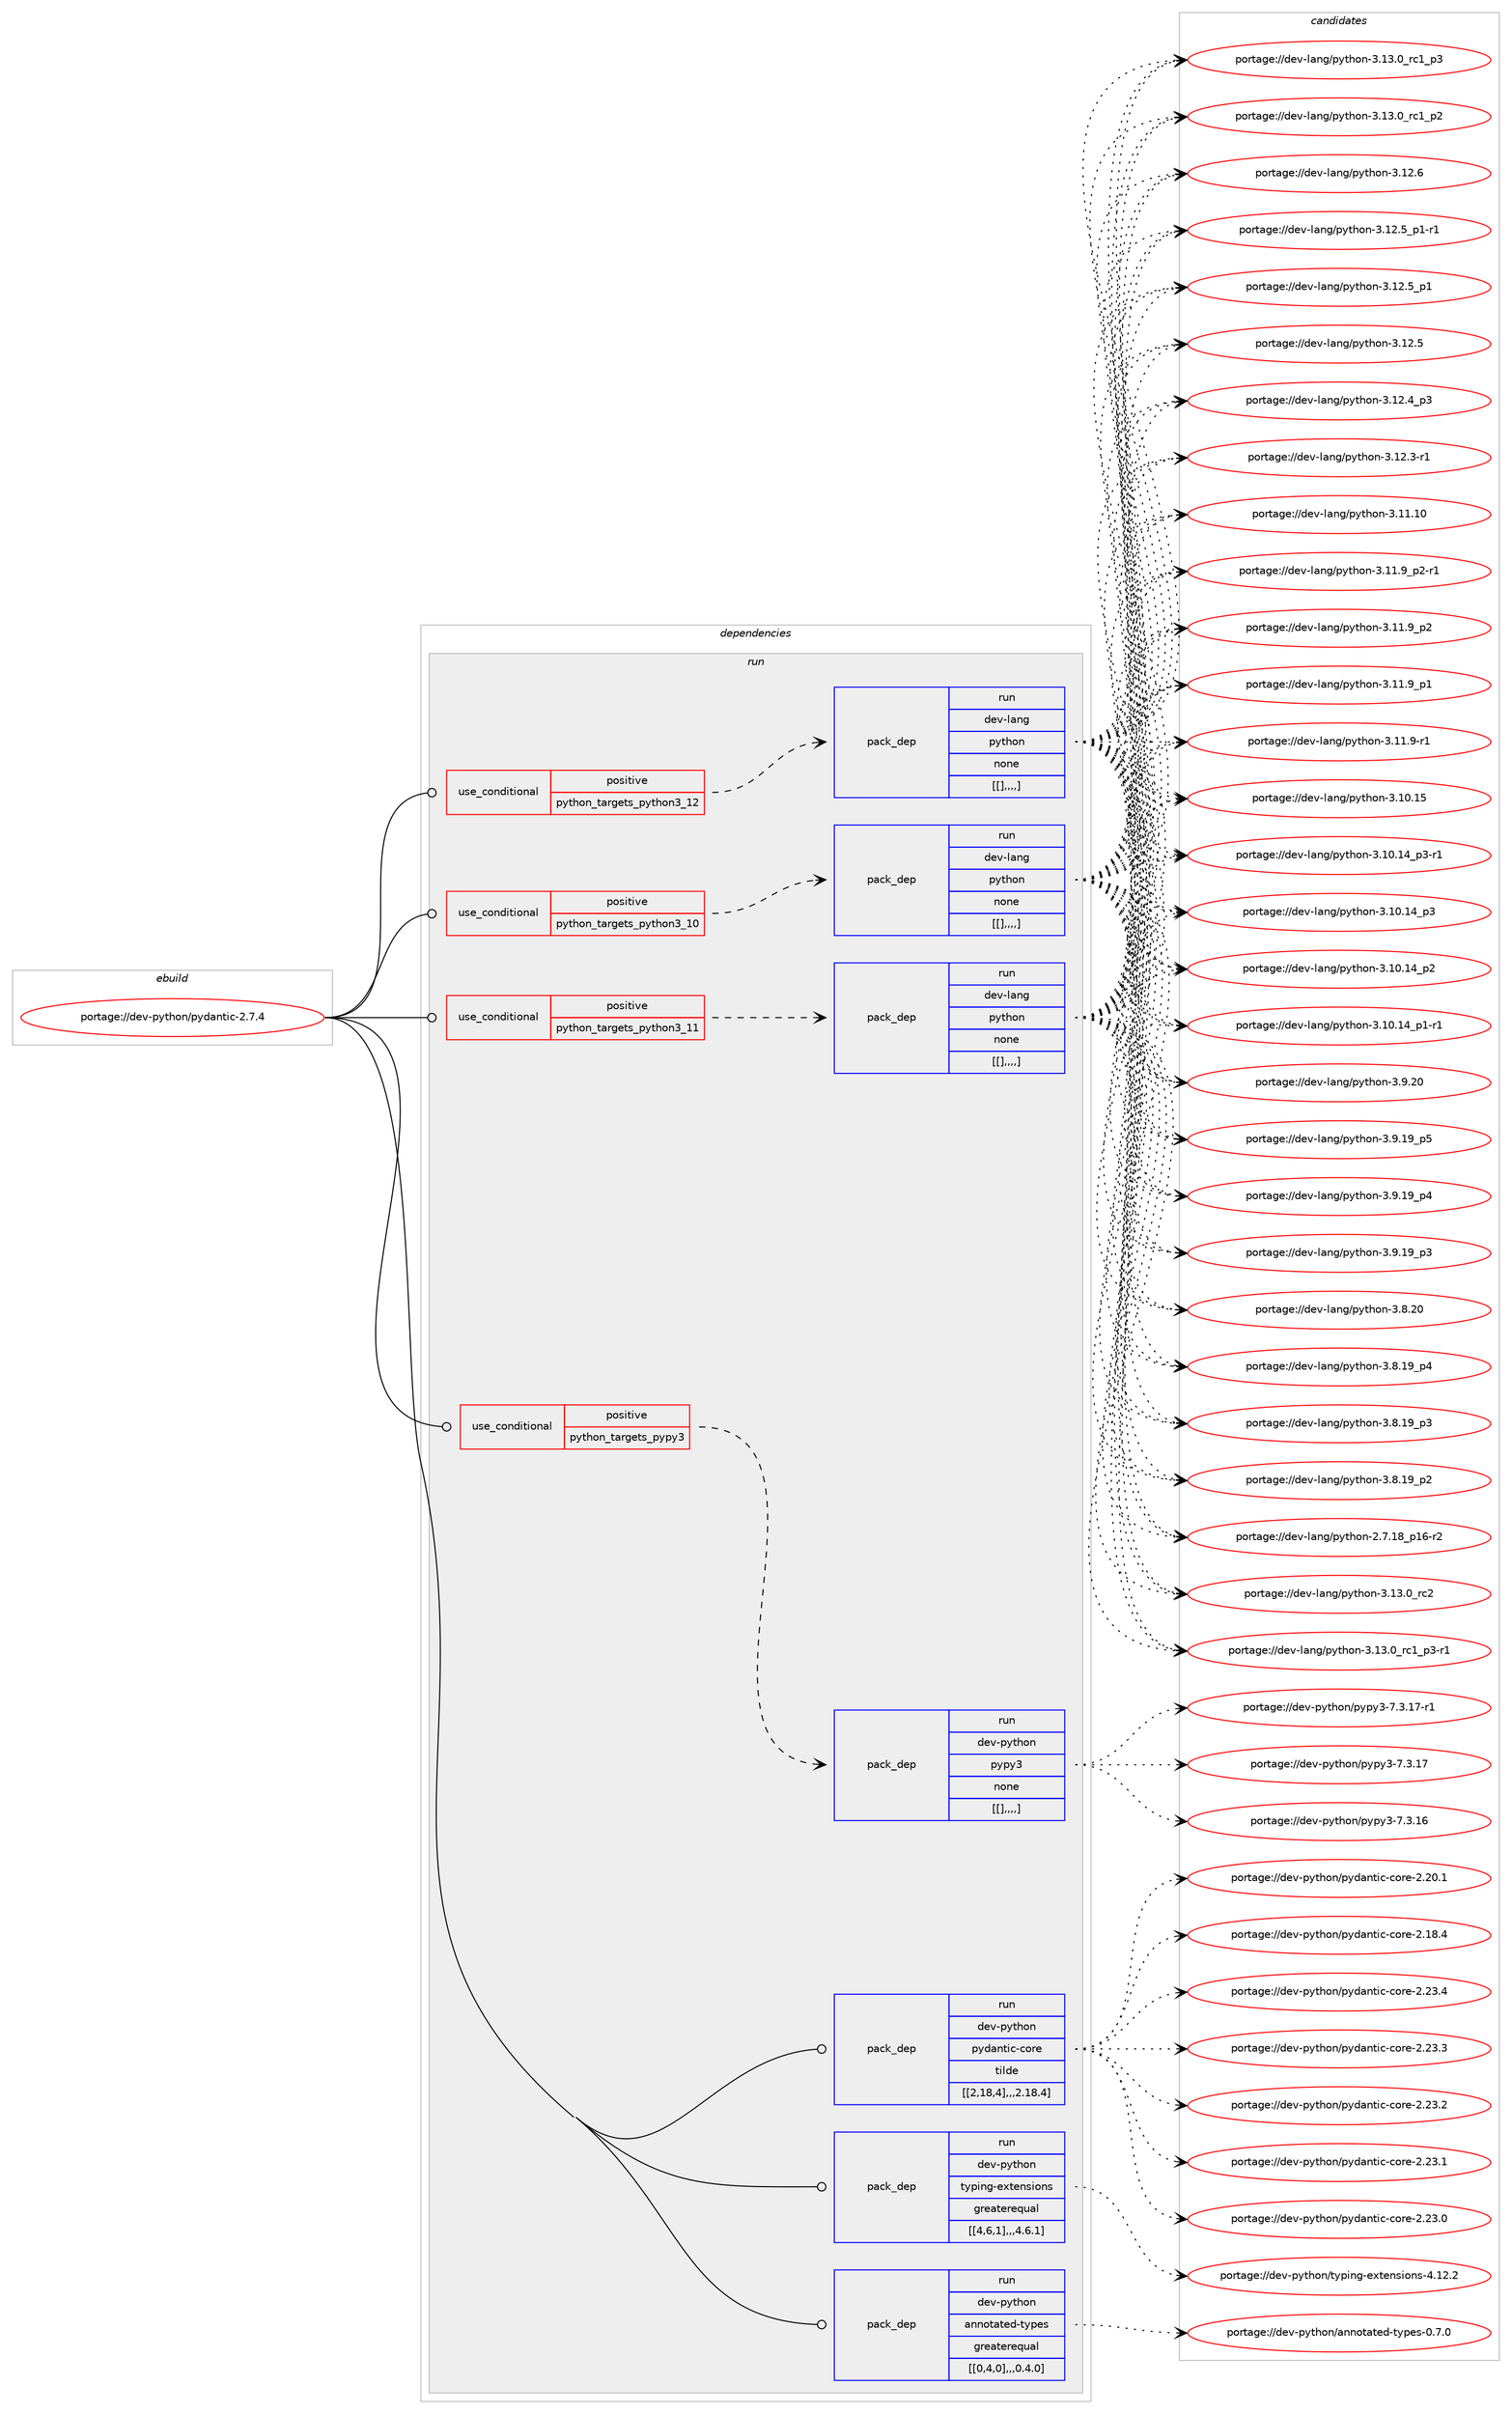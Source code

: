 digraph prolog {

# *************
# Graph options
# *************

newrank=true;
concentrate=true;
compound=true;
graph [rankdir=LR,fontname=Helvetica,fontsize=10,ranksep=1.5];#, ranksep=2.5, nodesep=0.2];
edge  [arrowhead=vee];
node  [fontname=Helvetica,fontsize=10];

# **********
# The ebuild
# **********

subgraph cluster_leftcol {
color=gray;
label=<<i>ebuild</i>>;
id [label="portage://dev-python/pydantic-2.7.4", color=red, width=4, href="../dev-python/pydantic-2.7.4.svg"];
}

# ****************
# The dependencies
# ****************

subgraph cluster_midcol {
color=gray;
label=<<i>dependencies</i>>;
subgraph cluster_compile {
fillcolor="#eeeeee";
style=filled;
label=<<i>compile</i>>;
}
subgraph cluster_compileandrun {
fillcolor="#eeeeee";
style=filled;
label=<<i>compile and run</i>>;
}
subgraph cluster_run {
fillcolor="#eeeeee";
style=filled;
label=<<i>run</i>>;
subgraph cond37592 {
dependency157772 [label=<<TABLE BORDER="0" CELLBORDER="1" CELLSPACING="0" CELLPADDING="4"><TR><TD ROWSPAN="3" CELLPADDING="10">use_conditional</TD></TR><TR><TD>positive</TD></TR><TR><TD>python_targets_pypy3</TD></TR></TABLE>>, shape=none, color=red];
subgraph pack118960 {
dependency157773 [label=<<TABLE BORDER="0" CELLBORDER="1" CELLSPACING="0" CELLPADDING="4" WIDTH="220"><TR><TD ROWSPAN="6" CELLPADDING="30">pack_dep</TD></TR><TR><TD WIDTH="110">run</TD></TR><TR><TD>dev-python</TD></TR><TR><TD>pypy3</TD></TR><TR><TD>none</TD></TR><TR><TD>[[],,,,]</TD></TR></TABLE>>, shape=none, color=blue];
}
dependency157772:e -> dependency157773:w [weight=20,style="dashed",arrowhead="vee"];
}
id:e -> dependency157772:w [weight=20,style="solid",arrowhead="odot"];
subgraph cond37593 {
dependency157774 [label=<<TABLE BORDER="0" CELLBORDER="1" CELLSPACING="0" CELLPADDING="4"><TR><TD ROWSPAN="3" CELLPADDING="10">use_conditional</TD></TR><TR><TD>positive</TD></TR><TR><TD>python_targets_python3_10</TD></TR></TABLE>>, shape=none, color=red];
subgraph pack118961 {
dependency157775 [label=<<TABLE BORDER="0" CELLBORDER="1" CELLSPACING="0" CELLPADDING="4" WIDTH="220"><TR><TD ROWSPAN="6" CELLPADDING="30">pack_dep</TD></TR><TR><TD WIDTH="110">run</TD></TR><TR><TD>dev-lang</TD></TR><TR><TD>python</TD></TR><TR><TD>none</TD></TR><TR><TD>[[],,,,]</TD></TR></TABLE>>, shape=none, color=blue];
}
dependency157774:e -> dependency157775:w [weight=20,style="dashed",arrowhead="vee"];
}
id:e -> dependency157774:w [weight=20,style="solid",arrowhead="odot"];
subgraph cond37594 {
dependency157776 [label=<<TABLE BORDER="0" CELLBORDER="1" CELLSPACING="0" CELLPADDING="4"><TR><TD ROWSPAN="3" CELLPADDING="10">use_conditional</TD></TR><TR><TD>positive</TD></TR><TR><TD>python_targets_python3_11</TD></TR></TABLE>>, shape=none, color=red];
subgraph pack118962 {
dependency157777 [label=<<TABLE BORDER="0" CELLBORDER="1" CELLSPACING="0" CELLPADDING="4" WIDTH="220"><TR><TD ROWSPAN="6" CELLPADDING="30">pack_dep</TD></TR><TR><TD WIDTH="110">run</TD></TR><TR><TD>dev-lang</TD></TR><TR><TD>python</TD></TR><TR><TD>none</TD></TR><TR><TD>[[],,,,]</TD></TR></TABLE>>, shape=none, color=blue];
}
dependency157776:e -> dependency157777:w [weight=20,style="dashed",arrowhead="vee"];
}
id:e -> dependency157776:w [weight=20,style="solid",arrowhead="odot"];
subgraph cond37595 {
dependency157778 [label=<<TABLE BORDER="0" CELLBORDER="1" CELLSPACING="0" CELLPADDING="4"><TR><TD ROWSPAN="3" CELLPADDING="10">use_conditional</TD></TR><TR><TD>positive</TD></TR><TR><TD>python_targets_python3_12</TD></TR></TABLE>>, shape=none, color=red];
subgraph pack118963 {
dependency157779 [label=<<TABLE BORDER="0" CELLBORDER="1" CELLSPACING="0" CELLPADDING="4" WIDTH="220"><TR><TD ROWSPAN="6" CELLPADDING="30">pack_dep</TD></TR><TR><TD WIDTH="110">run</TD></TR><TR><TD>dev-lang</TD></TR><TR><TD>python</TD></TR><TR><TD>none</TD></TR><TR><TD>[[],,,,]</TD></TR></TABLE>>, shape=none, color=blue];
}
dependency157778:e -> dependency157779:w [weight=20,style="dashed",arrowhead="vee"];
}
id:e -> dependency157778:w [weight=20,style="solid",arrowhead="odot"];
subgraph pack118964 {
dependency157780 [label=<<TABLE BORDER="0" CELLBORDER="1" CELLSPACING="0" CELLPADDING="4" WIDTH="220"><TR><TD ROWSPAN="6" CELLPADDING="30">pack_dep</TD></TR><TR><TD WIDTH="110">run</TD></TR><TR><TD>dev-python</TD></TR><TR><TD>annotated-types</TD></TR><TR><TD>greaterequal</TD></TR><TR><TD>[[0,4,0],,,0.4.0]</TD></TR></TABLE>>, shape=none, color=blue];
}
id:e -> dependency157780:w [weight=20,style="solid",arrowhead="odot"];
subgraph pack118965 {
dependency157781 [label=<<TABLE BORDER="0" CELLBORDER="1" CELLSPACING="0" CELLPADDING="4" WIDTH="220"><TR><TD ROWSPAN="6" CELLPADDING="30">pack_dep</TD></TR><TR><TD WIDTH="110">run</TD></TR><TR><TD>dev-python</TD></TR><TR><TD>pydantic-core</TD></TR><TR><TD>tilde</TD></TR><TR><TD>[[2,18,4],,,2.18.4]</TD></TR></TABLE>>, shape=none, color=blue];
}
id:e -> dependency157781:w [weight=20,style="solid",arrowhead="odot"];
subgraph pack118966 {
dependency157782 [label=<<TABLE BORDER="0" CELLBORDER="1" CELLSPACING="0" CELLPADDING="4" WIDTH="220"><TR><TD ROWSPAN="6" CELLPADDING="30">pack_dep</TD></TR><TR><TD WIDTH="110">run</TD></TR><TR><TD>dev-python</TD></TR><TR><TD>typing-extensions</TD></TR><TR><TD>greaterequal</TD></TR><TR><TD>[[4,6,1],,,4.6.1]</TD></TR></TABLE>>, shape=none, color=blue];
}
id:e -> dependency157782:w [weight=20,style="solid",arrowhead="odot"];
}
}

# **************
# The candidates
# **************

subgraph cluster_choices {
rank=same;
color=gray;
label=<<i>candidates</i>>;

subgraph choice118960 {
color=black;
nodesep=1;
choice100101118451121211161041111104711212111212151455546514649554511449 [label="portage://dev-python/pypy3-7.3.17-r1", color=red, width=4,href="../dev-python/pypy3-7.3.17-r1.svg"];
choice10010111845112121116104111110471121211121215145554651464955 [label="portage://dev-python/pypy3-7.3.17", color=red, width=4,href="../dev-python/pypy3-7.3.17.svg"];
choice10010111845112121116104111110471121211121215145554651464954 [label="portage://dev-python/pypy3-7.3.16", color=red, width=4,href="../dev-python/pypy3-7.3.16.svg"];
dependency157773:e -> choice100101118451121211161041111104711212111212151455546514649554511449:w [style=dotted,weight="100"];
dependency157773:e -> choice10010111845112121116104111110471121211121215145554651464955:w [style=dotted,weight="100"];
dependency157773:e -> choice10010111845112121116104111110471121211121215145554651464954:w [style=dotted,weight="100"];
}
subgraph choice118961 {
color=black;
nodesep=1;
choice10010111845108971101034711212111610411111045514649514648951149950 [label="portage://dev-lang/python-3.13.0_rc2", color=red, width=4,href="../dev-lang/python-3.13.0_rc2.svg"];
choice1001011184510897110103471121211161041111104551464951464895114994995112514511449 [label="portage://dev-lang/python-3.13.0_rc1_p3-r1", color=red, width=4,href="../dev-lang/python-3.13.0_rc1_p3-r1.svg"];
choice100101118451089711010347112121116104111110455146495146489511499499511251 [label="portage://dev-lang/python-3.13.0_rc1_p3", color=red, width=4,href="../dev-lang/python-3.13.0_rc1_p3.svg"];
choice100101118451089711010347112121116104111110455146495146489511499499511250 [label="portage://dev-lang/python-3.13.0_rc1_p2", color=red, width=4,href="../dev-lang/python-3.13.0_rc1_p2.svg"];
choice10010111845108971101034711212111610411111045514649504654 [label="portage://dev-lang/python-3.12.6", color=red, width=4,href="../dev-lang/python-3.12.6.svg"];
choice1001011184510897110103471121211161041111104551464950465395112494511449 [label="portage://dev-lang/python-3.12.5_p1-r1", color=red, width=4,href="../dev-lang/python-3.12.5_p1-r1.svg"];
choice100101118451089711010347112121116104111110455146495046539511249 [label="portage://dev-lang/python-3.12.5_p1", color=red, width=4,href="../dev-lang/python-3.12.5_p1.svg"];
choice10010111845108971101034711212111610411111045514649504653 [label="portage://dev-lang/python-3.12.5", color=red, width=4,href="../dev-lang/python-3.12.5.svg"];
choice100101118451089711010347112121116104111110455146495046529511251 [label="portage://dev-lang/python-3.12.4_p3", color=red, width=4,href="../dev-lang/python-3.12.4_p3.svg"];
choice100101118451089711010347112121116104111110455146495046514511449 [label="portage://dev-lang/python-3.12.3-r1", color=red, width=4,href="../dev-lang/python-3.12.3-r1.svg"];
choice1001011184510897110103471121211161041111104551464949464948 [label="portage://dev-lang/python-3.11.10", color=red, width=4,href="../dev-lang/python-3.11.10.svg"];
choice1001011184510897110103471121211161041111104551464949465795112504511449 [label="portage://dev-lang/python-3.11.9_p2-r1", color=red, width=4,href="../dev-lang/python-3.11.9_p2-r1.svg"];
choice100101118451089711010347112121116104111110455146494946579511250 [label="portage://dev-lang/python-3.11.9_p2", color=red, width=4,href="../dev-lang/python-3.11.9_p2.svg"];
choice100101118451089711010347112121116104111110455146494946579511249 [label="portage://dev-lang/python-3.11.9_p1", color=red, width=4,href="../dev-lang/python-3.11.9_p1.svg"];
choice100101118451089711010347112121116104111110455146494946574511449 [label="portage://dev-lang/python-3.11.9-r1", color=red, width=4,href="../dev-lang/python-3.11.9-r1.svg"];
choice1001011184510897110103471121211161041111104551464948464953 [label="portage://dev-lang/python-3.10.15", color=red, width=4,href="../dev-lang/python-3.10.15.svg"];
choice100101118451089711010347112121116104111110455146494846495295112514511449 [label="portage://dev-lang/python-3.10.14_p3-r1", color=red, width=4,href="../dev-lang/python-3.10.14_p3-r1.svg"];
choice10010111845108971101034711212111610411111045514649484649529511251 [label="portage://dev-lang/python-3.10.14_p3", color=red, width=4,href="../dev-lang/python-3.10.14_p3.svg"];
choice10010111845108971101034711212111610411111045514649484649529511250 [label="portage://dev-lang/python-3.10.14_p2", color=red, width=4,href="../dev-lang/python-3.10.14_p2.svg"];
choice100101118451089711010347112121116104111110455146494846495295112494511449 [label="portage://dev-lang/python-3.10.14_p1-r1", color=red, width=4,href="../dev-lang/python-3.10.14_p1-r1.svg"];
choice10010111845108971101034711212111610411111045514657465048 [label="portage://dev-lang/python-3.9.20", color=red, width=4,href="../dev-lang/python-3.9.20.svg"];
choice100101118451089711010347112121116104111110455146574649579511253 [label="portage://dev-lang/python-3.9.19_p5", color=red, width=4,href="../dev-lang/python-3.9.19_p5.svg"];
choice100101118451089711010347112121116104111110455146574649579511252 [label="portage://dev-lang/python-3.9.19_p4", color=red, width=4,href="../dev-lang/python-3.9.19_p4.svg"];
choice100101118451089711010347112121116104111110455146574649579511251 [label="portage://dev-lang/python-3.9.19_p3", color=red, width=4,href="../dev-lang/python-3.9.19_p3.svg"];
choice10010111845108971101034711212111610411111045514656465048 [label="portage://dev-lang/python-3.8.20", color=red, width=4,href="../dev-lang/python-3.8.20.svg"];
choice100101118451089711010347112121116104111110455146564649579511252 [label="portage://dev-lang/python-3.8.19_p4", color=red, width=4,href="../dev-lang/python-3.8.19_p4.svg"];
choice100101118451089711010347112121116104111110455146564649579511251 [label="portage://dev-lang/python-3.8.19_p3", color=red, width=4,href="../dev-lang/python-3.8.19_p3.svg"];
choice100101118451089711010347112121116104111110455146564649579511250 [label="portage://dev-lang/python-3.8.19_p2", color=red, width=4,href="../dev-lang/python-3.8.19_p2.svg"];
choice100101118451089711010347112121116104111110455046554649569511249544511450 [label="portage://dev-lang/python-2.7.18_p16-r2", color=red, width=4,href="../dev-lang/python-2.7.18_p16-r2.svg"];
dependency157775:e -> choice10010111845108971101034711212111610411111045514649514648951149950:w [style=dotted,weight="100"];
dependency157775:e -> choice1001011184510897110103471121211161041111104551464951464895114994995112514511449:w [style=dotted,weight="100"];
dependency157775:e -> choice100101118451089711010347112121116104111110455146495146489511499499511251:w [style=dotted,weight="100"];
dependency157775:e -> choice100101118451089711010347112121116104111110455146495146489511499499511250:w [style=dotted,weight="100"];
dependency157775:e -> choice10010111845108971101034711212111610411111045514649504654:w [style=dotted,weight="100"];
dependency157775:e -> choice1001011184510897110103471121211161041111104551464950465395112494511449:w [style=dotted,weight="100"];
dependency157775:e -> choice100101118451089711010347112121116104111110455146495046539511249:w [style=dotted,weight="100"];
dependency157775:e -> choice10010111845108971101034711212111610411111045514649504653:w [style=dotted,weight="100"];
dependency157775:e -> choice100101118451089711010347112121116104111110455146495046529511251:w [style=dotted,weight="100"];
dependency157775:e -> choice100101118451089711010347112121116104111110455146495046514511449:w [style=dotted,weight="100"];
dependency157775:e -> choice1001011184510897110103471121211161041111104551464949464948:w [style=dotted,weight="100"];
dependency157775:e -> choice1001011184510897110103471121211161041111104551464949465795112504511449:w [style=dotted,weight="100"];
dependency157775:e -> choice100101118451089711010347112121116104111110455146494946579511250:w [style=dotted,weight="100"];
dependency157775:e -> choice100101118451089711010347112121116104111110455146494946579511249:w [style=dotted,weight="100"];
dependency157775:e -> choice100101118451089711010347112121116104111110455146494946574511449:w [style=dotted,weight="100"];
dependency157775:e -> choice1001011184510897110103471121211161041111104551464948464953:w [style=dotted,weight="100"];
dependency157775:e -> choice100101118451089711010347112121116104111110455146494846495295112514511449:w [style=dotted,weight="100"];
dependency157775:e -> choice10010111845108971101034711212111610411111045514649484649529511251:w [style=dotted,weight="100"];
dependency157775:e -> choice10010111845108971101034711212111610411111045514649484649529511250:w [style=dotted,weight="100"];
dependency157775:e -> choice100101118451089711010347112121116104111110455146494846495295112494511449:w [style=dotted,weight="100"];
dependency157775:e -> choice10010111845108971101034711212111610411111045514657465048:w [style=dotted,weight="100"];
dependency157775:e -> choice100101118451089711010347112121116104111110455146574649579511253:w [style=dotted,weight="100"];
dependency157775:e -> choice100101118451089711010347112121116104111110455146574649579511252:w [style=dotted,weight="100"];
dependency157775:e -> choice100101118451089711010347112121116104111110455146574649579511251:w [style=dotted,weight="100"];
dependency157775:e -> choice10010111845108971101034711212111610411111045514656465048:w [style=dotted,weight="100"];
dependency157775:e -> choice100101118451089711010347112121116104111110455146564649579511252:w [style=dotted,weight="100"];
dependency157775:e -> choice100101118451089711010347112121116104111110455146564649579511251:w [style=dotted,weight="100"];
dependency157775:e -> choice100101118451089711010347112121116104111110455146564649579511250:w [style=dotted,weight="100"];
dependency157775:e -> choice100101118451089711010347112121116104111110455046554649569511249544511450:w [style=dotted,weight="100"];
}
subgraph choice118962 {
color=black;
nodesep=1;
choice10010111845108971101034711212111610411111045514649514648951149950 [label="portage://dev-lang/python-3.13.0_rc2", color=red, width=4,href="../dev-lang/python-3.13.0_rc2.svg"];
choice1001011184510897110103471121211161041111104551464951464895114994995112514511449 [label="portage://dev-lang/python-3.13.0_rc1_p3-r1", color=red, width=4,href="../dev-lang/python-3.13.0_rc1_p3-r1.svg"];
choice100101118451089711010347112121116104111110455146495146489511499499511251 [label="portage://dev-lang/python-3.13.0_rc1_p3", color=red, width=4,href="../dev-lang/python-3.13.0_rc1_p3.svg"];
choice100101118451089711010347112121116104111110455146495146489511499499511250 [label="portage://dev-lang/python-3.13.0_rc1_p2", color=red, width=4,href="../dev-lang/python-3.13.0_rc1_p2.svg"];
choice10010111845108971101034711212111610411111045514649504654 [label="portage://dev-lang/python-3.12.6", color=red, width=4,href="../dev-lang/python-3.12.6.svg"];
choice1001011184510897110103471121211161041111104551464950465395112494511449 [label="portage://dev-lang/python-3.12.5_p1-r1", color=red, width=4,href="../dev-lang/python-3.12.5_p1-r1.svg"];
choice100101118451089711010347112121116104111110455146495046539511249 [label="portage://dev-lang/python-3.12.5_p1", color=red, width=4,href="../dev-lang/python-3.12.5_p1.svg"];
choice10010111845108971101034711212111610411111045514649504653 [label="portage://dev-lang/python-3.12.5", color=red, width=4,href="../dev-lang/python-3.12.5.svg"];
choice100101118451089711010347112121116104111110455146495046529511251 [label="portage://dev-lang/python-3.12.4_p3", color=red, width=4,href="../dev-lang/python-3.12.4_p3.svg"];
choice100101118451089711010347112121116104111110455146495046514511449 [label="portage://dev-lang/python-3.12.3-r1", color=red, width=4,href="../dev-lang/python-3.12.3-r1.svg"];
choice1001011184510897110103471121211161041111104551464949464948 [label="portage://dev-lang/python-3.11.10", color=red, width=4,href="../dev-lang/python-3.11.10.svg"];
choice1001011184510897110103471121211161041111104551464949465795112504511449 [label="portage://dev-lang/python-3.11.9_p2-r1", color=red, width=4,href="../dev-lang/python-3.11.9_p2-r1.svg"];
choice100101118451089711010347112121116104111110455146494946579511250 [label="portage://dev-lang/python-3.11.9_p2", color=red, width=4,href="../dev-lang/python-3.11.9_p2.svg"];
choice100101118451089711010347112121116104111110455146494946579511249 [label="portage://dev-lang/python-3.11.9_p1", color=red, width=4,href="../dev-lang/python-3.11.9_p1.svg"];
choice100101118451089711010347112121116104111110455146494946574511449 [label="portage://dev-lang/python-3.11.9-r1", color=red, width=4,href="../dev-lang/python-3.11.9-r1.svg"];
choice1001011184510897110103471121211161041111104551464948464953 [label="portage://dev-lang/python-3.10.15", color=red, width=4,href="../dev-lang/python-3.10.15.svg"];
choice100101118451089711010347112121116104111110455146494846495295112514511449 [label="portage://dev-lang/python-3.10.14_p3-r1", color=red, width=4,href="../dev-lang/python-3.10.14_p3-r1.svg"];
choice10010111845108971101034711212111610411111045514649484649529511251 [label="portage://dev-lang/python-3.10.14_p3", color=red, width=4,href="../dev-lang/python-3.10.14_p3.svg"];
choice10010111845108971101034711212111610411111045514649484649529511250 [label="portage://dev-lang/python-3.10.14_p2", color=red, width=4,href="../dev-lang/python-3.10.14_p2.svg"];
choice100101118451089711010347112121116104111110455146494846495295112494511449 [label="portage://dev-lang/python-3.10.14_p1-r1", color=red, width=4,href="../dev-lang/python-3.10.14_p1-r1.svg"];
choice10010111845108971101034711212111610411111045514657465048 [label="portage://dev-lang/python-3.9.20", color=red, width=4,href="../dev-lang/python-3.9.20.svg"];
choice100101118451089711010347112121116104111110455146574649579511253 [label="portage://dev-lang/python-3.9.19_p5", color=red, width=4,href="../dev-lang/python-3.9.19_p5.svg"];
choice100101118451089711010347112121116104111110455146574649579511252 [label="portage://dev-lang/python-3.9.19_p4", color=red, width=4,href="../dev-lang/python-3.9.19_p4.svg"];
choice100101118451089711010347112121116104111110455146574649579511251 [label="portage://dev-lang/python-3.9.19_p3", color=red, width=4,href="../dev-lang/python-3.9.19_p3.svg"];
choice10010111845108971101034711212111610411111045514656465048 [label="portage://dev-lang/python-3.8.20", color=red, width=4,href="../dev-lang/python-3.8.20.svg"];
choice100101118451089711010347112121116104111110455146564649579511252 [label="portage://dev-lang/python-3.8.19_p4", color=red, width=4,href="../dev-lang/python-3.8.19_p4.svg"];
choice100101118451089711010347112121116104111110455146564649579511251 [label="portage://dev-lang/python-3.8.19_p3", color=red, width=4,href="../dev-lang/python-3.8.19_p3.svg"];
choice100101118451089711010347112121116104111110455146564649579511250 [label="portage://dev-lang/python-3.8.19_p2", color=red, width=4,href="../dev-lang/python-3.8.19_p2.svg"];
choice100101118451089711010347112121116104111110455046554649569511249544511450 [label="portage://dev-lang/python-2.7.18_p16-r2", color=red, width=4,href="../dev-lang/python-2.7.18_p16-r2.svg"];
dependency157777:e -> choice10010111845108971101034711212111610411111045514649514648951149950:w [style=dotted,weight="100"];
dependency157777:e -> choice1001011184510897110103471121211161041111104551464951464895114994995112514511449:w [style=dotted,weight="100"];
dependency157777:e -> choice100101118451089711010347112121116104111110455146495146489511499499511251:w [style=dotted,weight="100"];
dependency157777:e -> choice100101118451089711010347112121116104111110455146495146489511499499511250:w [style=dotted,weight="100"];
dependency157777:e -> choice10010111845108971101034711212111610411111045514649504654:w [style=dotted,weight="100"];
dependency157777:e -> choice1001011184510897110103471121211161041111104551464950465395112494511449:w [style=dotted,weight="100"];
dependency157777:e -> choice100101118451089711010347112121116104111110455146495046539511249:w [style=dotted,weight="100"];
dependency157777:e -> choice10010111845108971101034711212111610411111045514649504653:w [style=dotted,weight="100"];
dependency157777:e -> choice100101118451089711010347112121116104111110455146495046529511251:w [style=dotted,weight="100"];
dependency157777:e -> choice100101118451089711010347112121116104111110455146495046514511449:w [style=dotted,weight="100"];
dependency157777:e -> choice1001011184510897110103471121211161041111104551464949464948:w [style=dotted,weight="100"];
dependency157777:e -> choice1001011184510897110103471121211161041111104551464949465795112504511449:w [style=dotted,weight="100"];
dependency157777:e -> choice100101118451089711010347112121116104111110455146494946579511250:w [style=dotted,weight="100"];
dependency157777:e -> choice100101118451089711010347112121116104111110455146494946579511249:w [style=dotted,weight="100"];
dependency157777:e -> choice100101118451089711010347112121116104111110455146494946574511449:w [style=dotted,weight="100"];
dependency157777:e -> choice1001011184510897110103471121211161041111104551464948464953:w [style=dotted,weight="100"];
dependency157777:e -> choice100101118451089711010347112121116104111110455146494846495295112514511449:w [style=dotted,weight="100"];
dependency157777:e -> choice10010111845108971101034711212111610411111045514649484649529511251:w [style=dotted,weight="100"];
dependency157777:e -> choice10010111845108971101034711212111610411111045514649484649529511250:w [style=dotted,weight="100"];
dependency157777:e -> choice100101118451089711010347112121116104111110455146494846495295112494511449:w [style=dotted,weight="100"];
dependency157777:e -> choice10010111845108971101034711212111610411111045514657465048:w [style=dotted,weight="100"];
dependency157777:e -> choice100101118451089711010347112121116104111110455146574649579511253:w [style=dotted,weight="100"];
dependency157777:e -> choice100101118451089711010347112121116104111110455146574649579511252:w [style=dotted,weight="100"];
dependency157777:e -> choice100101118451089711010347112121116104111110455146574649579511251:w [style=dotted,weight="100"];
dependency157777:e -> choice10010111845108971101034711212111610411111045514656465048:w [style=dotted,weight="100"];
dependency157777:e -> choice100101118451089711010347112121116104111110455146564649579511252:w [style=dotted,weight="100"];
dependency157777:e -> choice100101118451089711010347112121116104111110455146564649579511251:w [style=dotted,weight="100"];
dependency157777:e -> choice100101118451089711010347112121116104111110455146564649579511250:w [style=dotted,weight="100"];
dependency157777:e -> choice100101118451089711010347112121116104111110455046554649569511249544511450:w [style=dotted,weight="100"];
}
subgraph choice118963 {
color=black;
nodesep=1;
choice10010111845108971101034711212111610411111045514649514648951149950 [label="portage://dev-lang/python-3.13.0_rc2", color=red, width=4,href="../dev-lang/python-3.13.0_rc2.svg"];
choice1001011184510897110103471121211161041111104551464951464895114994995112514511449 [label="portage://dev-lang/python-3.13.0_rc1_p3-r1", color=red, width=4,href="../dev-lang/python-3.13.0_rc1_p3-r1.svg"];
choice100101118451089711010347112121116104111110455146495146489511499499511251 [label="portage://dev-lang/python-3.13.0_rc1_p3", color=red, width=4,href="../dev-lang/python-3.13.0_rc1_p3.svg"];
choice100101118451089711010347112121116104111110455146495146489511499499511250 [label="portage://dev-lang/python-3.13.0_rc1_p2", color=red, width=4,href="../dev-lang/python-3.13.0_rc1_p2.svg"];
choice10010111845108971101034711212111610411111045514649504654 [label="portage://dev-lang/python-3.12.6", color=red, width=4,href="../dev-lang/python-3.12.6.svg"];
choice1001011184510897110103471121211161041111104551464950465395112494511449 [label="portage://dev-lang/python-3.12.5_p1-r1", color=red, width=4,href="../dev-lang/python-3.12.5_p1-r1.svg"];
choice100101118451089711010347112121116104111110455146495046539511249 [label="portage://dev-lang/python-3.12.5_p1", color=red, width=4,href="../dev-lang/python-3.12.5_p1.svg"];
choice10010111845108971101034711212111610411111045514649504653 [label="portage://dev-lang/python-3.12.5", color=red, width=4,href="../dev-lang/python-3.12.5.svg"];
choice100101118451089711010347112121116104111110455146495046529511251 [label="portage://dev-lang/python-3.12.4_p3", color=red, width=4,href="../dev-lang/python-3.12.4_p3.svg"];
choice100101118451089711010347112121116104111110455146495046514511449 [label="portage://dev-lang/python-3.12.3-r1", color=red, width=4,href="../dev-lang/python-3.12.3-r1.svg"];
choice1001011184510897110103471121211161041111104551464949464948 [label="portage://dev-lang/python-3.11.10", color=red, width=4,href="../dev-lang/python-3.11.10.svg"];
choice1001011184510897110103471121211161041111104551464949465795112504511449 [label="portage://dev-lang/python-3.11.9_p2-r1", color=red, width=4,href="../dev-lang/python-3.11.9_p2-r1.svg"];
choice100101118451089711010347112121116104111110455146494946579511250 [label="portage://dev-lang/python-3.11.9_p2", color=red, width=4,href="../dev-lang/python-3.11.9_p2.svg"];
choice100101118451089711010347112121116104111110455146494946579511249 [label="portage://dev-lang/python-3.11.9_p1", color=red, width=4,href="../dev-lang/python-3.11.9_p1.svg"];
choice100101118451089711010347112121116104111110455146494946574511449 [label="portage://dev-lang/python-3.11.9-r1", color=red, width=4,href="../dev-lang/python-3.11.9-r1.svg"];
choice1001011184510897110103471121211161041111104551464948464953 [label="portage://dev-lang/python-3.10.15", color=red, width=4,href="../dev-lang/python-3.10.15.svg"];
choice100101118451089711010347112121116104111110455146494846495295112514511449 [label="portage://dev-lang/python-3.10.14_p3-r1", color=red, width=4,href="../dev-lang/python-3.10.14_p3-r1.svg"];
choice10010111845108971101034711212111610411111045514649484649529511251 [label="portage://dev-lang/python-3.10.14_p3", color=red, width=4,href="../dev-lang/python-3.10.14_p3.svg"];
choice10010111845108971101034711212111610411111045514649484649529511250 [label="portage://dev-lang/python-3.10.14_p2", color=red, width=4,href="../dev-lang/python-3.10.14_p2.svg"];
choice100101118451089711010347112121116104111110455146494846495295112494511449 [label="portage://dev-lang/python-3.10.14_p1-r1", color=red, width=4,href="../dev-lang/python-3.10.14_p1-r1.svg"];
choice10010111845108971101034711212111610411111045514657465048 [label="portage://dev-lang/python-3.9.20", color=red, width=4,href="../dev-lang/python-3.9.20.svg"];
choice100101118451089711010347112121116104111110455146574649579511253 [label="portage://dev-lang/python-3.9.19_p5", color=red, width=4,href="../dev-lang/python-3.9.19_p5.svg"];
choice100101118451089711010347112121116104111110455146574649579511252 [label="portage://dev-lang/python-3.9.19_p4", color=red, width=4,href="../dev-lang/python-3.9.19_p4.svg"];
choice100101118451089711010347112121116104111110455146574649579511251 [label="portage://dev-lang/python-3.9.19_p3", color=red, width=4,href="../dev-lang/python-3.9.19_p3.svg"];
choice10010111845108971101034711212111610411111045514656465048 [label="portage://dev-lang/python-3.8.20", color=red, width=4,href="../dev-lang/python-3.8.20.svg"];
choice100101118451089711010347112121116104111110455146564649579511252 [label="portage://dev-lang/python-3.8.19_p4", color=red, width=4,href="../dev-lang/python-3.8.19_p4.svg"];
choice100101118451089711010347112121116104111110455146564649579511251 [label="portage://dev-lang/python-3.8.19_p3", color=red, width=4,href="../dev-lang/python-3.8.19_p3.svg"];
choice100101118451089711010347112121116104111110455146564649579511250 [label="portage://dev-lang/python-3.8.19_p2", color=red, width=4,href="../dev-lang/python-3.8.19_p2.svg"];
choice100101118451089711010347112121116104111110455046554649569511249544511450 [label="portage://dev-lang/python-2.7.18_p16-r2", color=red, width=4,href="../dev-lang/python-2.7.18_p16-r2.svg"];
dependency157779:e -> choice10010111845108971101034711212111610411111045514649514648951149950:w [style=dotted,weight="100"];
dependency157779:e -> choice1001011184510897110103471121211161041111104551464951464895114994995112514511449:w [style=dotted,weight="100"];
dependency157779:e -> choice100101118451089711010347112121116104111110455146495146489511499499511251:w [style=dotted,weight="100"];
dependency157779:e -> choice100101118451089711010347112121116104111110455146495146489511499499511250:w [style=dotted,weight="100"];
dependency157779:e -> choice10010111845108971101034711212111610411111045514649504654:w [style=dotted,weight="100"];
dependency157779:e -> choice1001011184510897110103471121211161041111104551464950465395112494511449:w [style=dotted,weight="100"];
dependency157779:e -> choice100101118451089711010347112121116104111110455146495046539511249:w [style=dotted,weight="100"];
dependency157779:e -> choice10010111845108971101034711212111610411111045514649504653:w [style=dotted,weight="100"];
dependency157779:e -> choice100101118451089711010347112121116104111110455146495046529511251:w [style=dotted,weight="100"];
dependency157779:e -> choice100101118451089711010347112121116104111110455146495046514511449:w [style=dotted,weight="100"];
dependency157779:e -> choice1001011184510897110103471121211161041111104551464949464948:w [style=dotted,weight="100"];
dependency157779:e -> choice1001011184510897110103471121211161041111104551464949465795112504511449:w [style=dotted,weight="100"];
dependency157779:e -> choice100101118451089711010347112121116104111110455146494946579511250:w [style=dotted,weight="100"];
dependency157779:e -> choice100101118451089711010347112121116104111110455146494946579511249:w [style=dotted,weight="100"];
dependency157779:e -> choice100101118451089711010347112121116104111110455146494946574511449:w [style=dotted,weight="100"];
dependency157779:e -> choice1001011184510897110103471121211161041111104551464948464953:w [style=dotted,weight="100"];
dependency157779:e -> choice100101118451089711010347112121116104111110455146494846495295112514511449:w [style=dotted,weight="100"];
dependency157779:e -> choice10010111845108971101034711212111610411111045514649484649529511251:w [style=dotted,weight="100"];
dependency157779:e -> choice10010111845108971101034711212111610411111045514649484649529511250:w [style=dotted,weight="100"];
dependency157779:e -> choice100101118451089711010347112121116104111110455146494846495295112494511449:w [style=dotted,weight="100"];
dependency157779:e -> choice10010111845108971101034711212111610411111045514657465048:w [style=dotted,weight="100"];
dependency157779:e -> choice100101118451089711010347112121116104111110455146574649579511253:w [style=dotted,weight="100"];
dependency157779:e -> choice100101118451089711010347112121116104111110455146574649579511252:w [style=dotted,weight="100"];
dependency157779:e -> choice100101118451089711010347112121116104111110455146574649579511251:w [style=dotted,weight="100"];
dependency157779:e -> choice10010111845108971101034711212111610411111045514656465048:w [style=dotted,weight="100"];
dependency157779:e -> choice100101118451089711010347112121116104111110455146564649579511252:w [style=dotted,weight="100"];
dependency157779:e -> choice100101118451089711010347112121116104111110455146564649579511251:w [style=dotted,weight="100"];
dependency157779:e -> choice100101118451089711010347112121116104111110455146564649579511250:w [style=dotted,weight="100"];
dependency157779:e -> choice100101118451089711010347112121116104111110455046554649569511249544511450:w [style=dotted,weight="100"];
}
subgraph choice118964 {
color=black;
nodesep=1;
choice1001011184511212111610411111047971101101111169711610110045116121112101115454846554648 [label="portage://dev-python/annotated-types-0.7.0", color=red, width=4,href="../dev-python/annotated-types-0.7.0.svg"];
dependency157780:e -> choice1001011184511212111610411111047971101101111169711610110045116121112101115454846554648:w [style=dotted,weight="100"];
}
subgraph choice118965 {
color=black;
nodesep=1;
choice10010111845112121116104111110471121211009711011610599459911111410145504650514652 [label="portage://dev-python/pydantic-core-2.23.4", color=red, width=4,href="../dev-python/pydantic-core-2.23.4.svg"];
choice10010111845112121116104111110471121211009711011610599459911111410145504650514651 [label="portage://dev-python/pydantic-core-2.23.3", color=red, width=4,href="../dev-python/pydantic-core-2.23.3.svg"];
choice10010111845112121116104111110471121211009711011610599459911111410145504650514650 [label="portage://dev-python/pydantic-core-2.23.2", color=red, width=4,href="../dev-python/pydantic-core-2.23.2.svg"];
choice10010111845112121116104111110471121211009711011610599459911111410145504650514649 [label="portage://dev-python/pydantic-core-2.23.1", color=red, width=4,href="../dev-python/pydantic-core-2.23.1.svg"];
choice10010111845112121116104111110471121211009711011610599459911111410145504650514648 [label="portage://dev-python/pydantic-core-2.23.0", color=red, width=4,href="../dev-python/pydantic-core-2.23.0.svg"];
choice10010111845112121116104111110471121211009711011610599459911111410145504650484649 [label="portage://dev-python/pydantic-core-2.20.1", color=red, width=4,href="../dev-python/pydantic-core-2.20.1.svg"];
choice10010111845112121116104111110471121211009711011610599459911111410145504649564652 [label="portage://dev-python/pydantic-core-2.18.4", color=red, width=4,href="../dev-python/pydantic-core-2.18.4.svg"];
dependency157781:e -> choice10010111845112121116104111110471121211009711011610599459911111410145504650514652:w [style=dotted,weight="100"];
dependency157781:e -> choice10010111845112121116104111110471121211009711011610599459911111410145504650514651:w [style=dotted,weight="100"];
dependency157781:e -> choice10010111845112121116104111110471121211009711011610599459911111410145504650514650:w [style=dotted,weight="100"];
dependency157781:e -> choice10010111845112121116104111110471121211009711011610599459911111410145504650514649:w [style=dotted,weight="100"];
dependency157781:e -> choice10010111845112121116104111110471121211009711011610599459911111410145504650514648:w [style=dotted,weight="100"];
dependency157781:e -> choice10010111845112121116104111110471121211009711011610599459911111410145504650484649:w [style=dotted,weight="100"];
dependency157781:e -> choice10010111845112121116104111110471121211009711011610599459911111410145504649564652:w [style=dotted,weight="100"];
}
subgraph choice118966 {
color=black;
nodesep=1;
choice10010111845112121116104111110471161211121051101034510112011610111011510511111011545524649504650 [label="portage://dev-python/typing-extensions-4.12.2", color=red, width=4,href="../dev-python/typing-extensions-4.12.2.svg"];
dependency157782:e -> choice10010111845112121116104111110471161211121051101034510112011610111011510511111011545524649504650:w [style=dotted,weight="100"];
}
}

}
